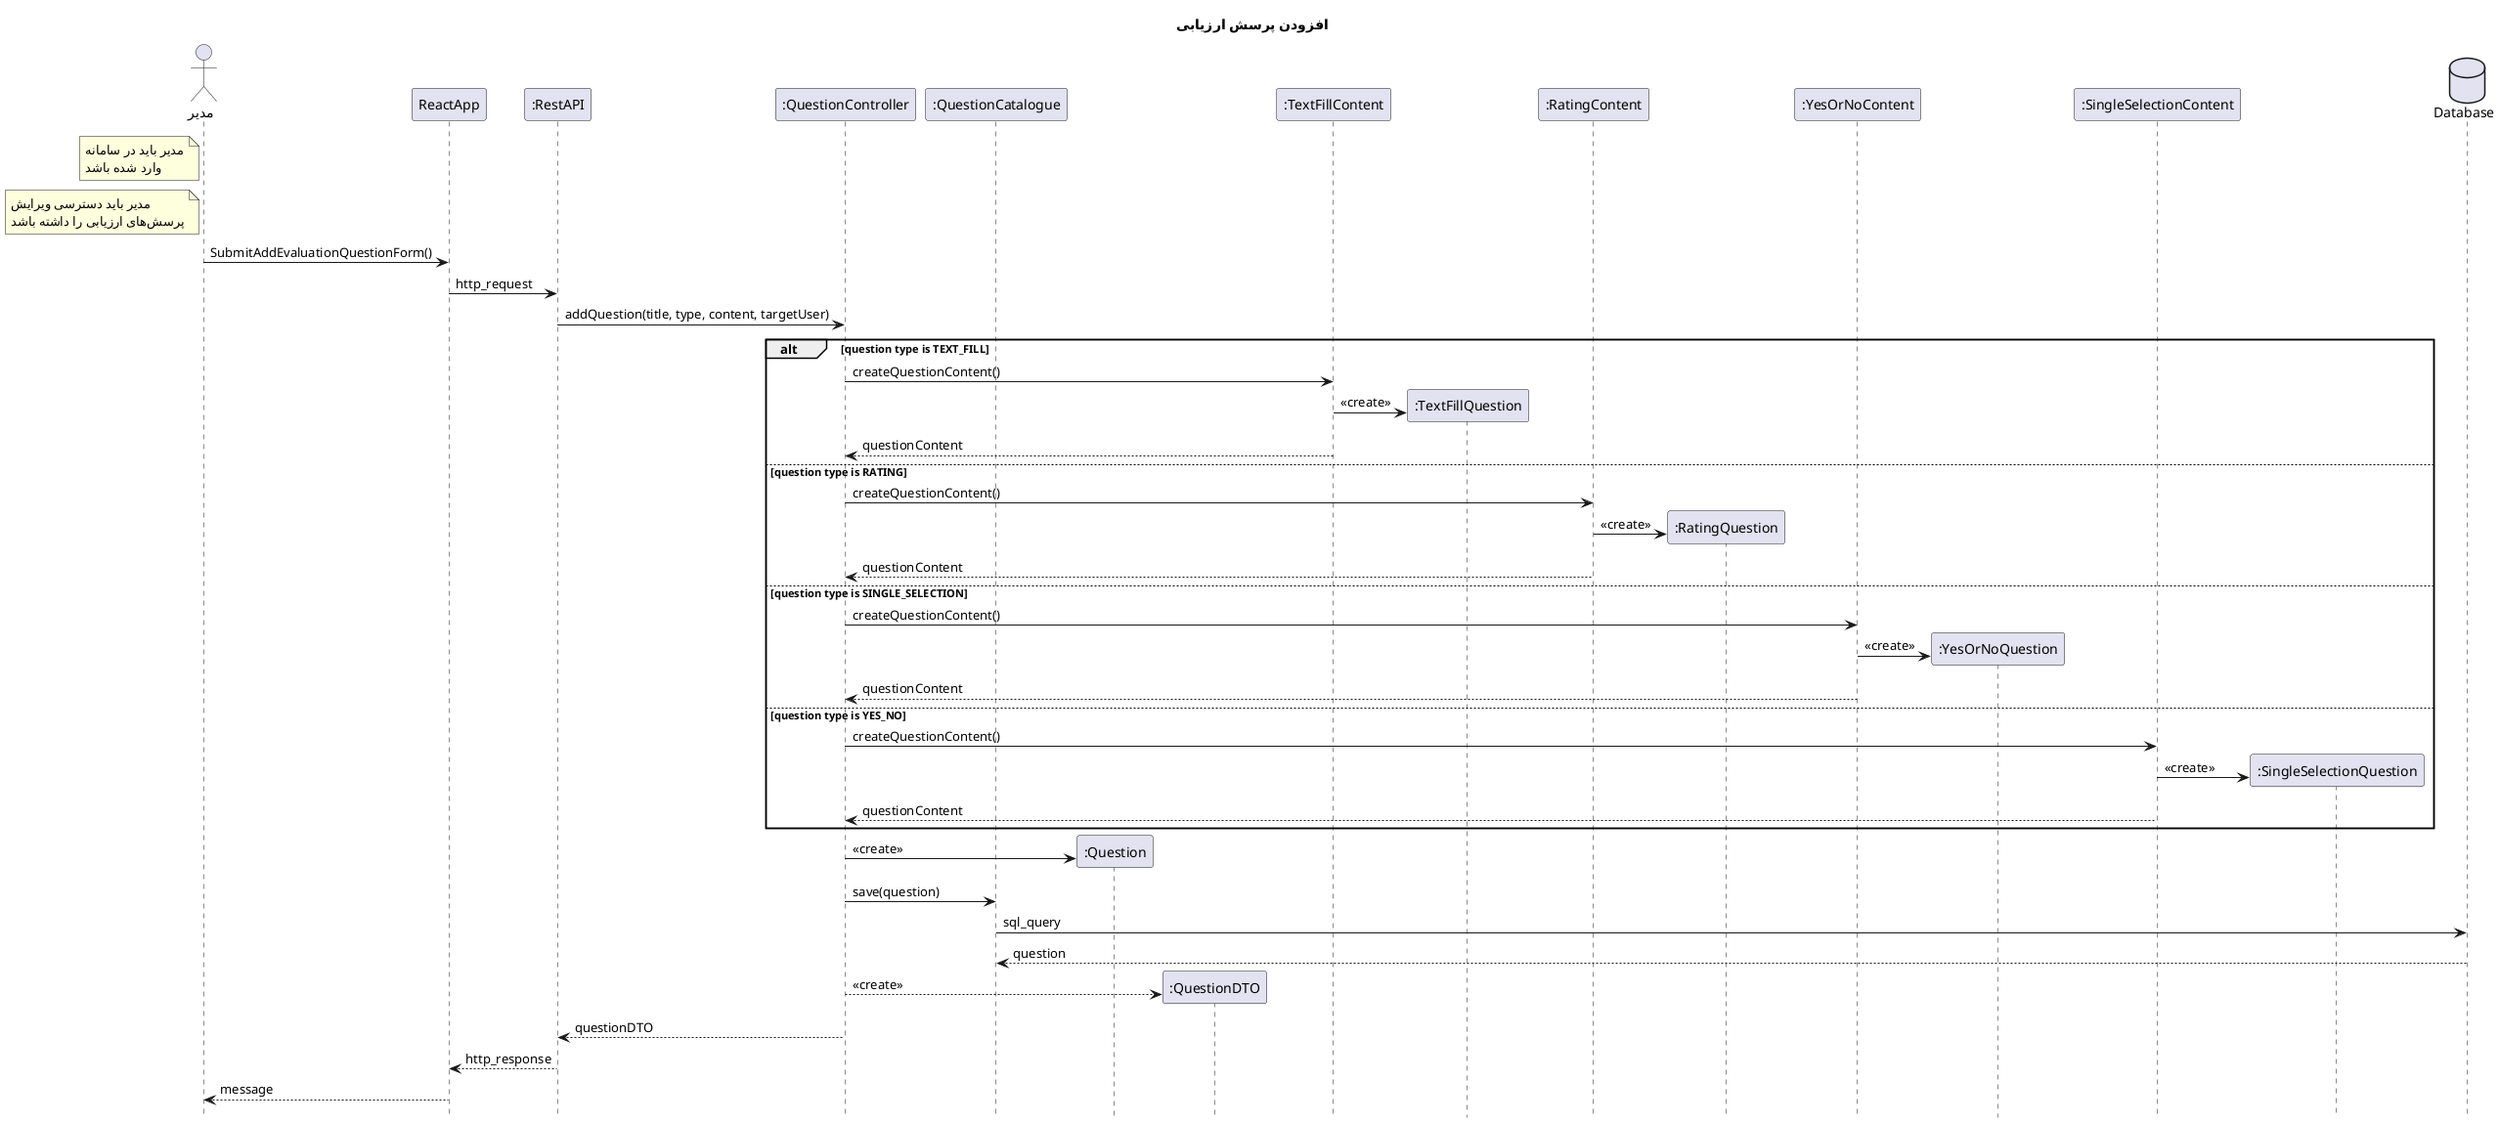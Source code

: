 @startuml AddEvaluationServiceQuestion
hide footbox
title "افزودن پرسش‌ ارزیابی"
actor       "مدیر" as admin
participant ReactApp
participant ":RestAPI" as RestAPI
participant ":QuestionController" as QuestionController
participant ":QuestionCatalogue" as QuestionCatalogue
participant ":Question" as Question
participant ":QuestionDTO" as QuestionDTO
participant ":TextFillContent" as TextFillContent
participant ":TextFillQuestion" as TextFillQuestion
participant ":RatingContent" as RatingContent
participant ":RatingQuestion" as RatingQuestion
participant ":YesOrNoContent" as YesOrNoContent
participant ":YesOrNoQuestion" as YesOrNoQuestion
participant ":SingleSelectionContent" as SingleSelectionContent
participant ":SingleSelectionQuestion" as SingleSelectionQuestion
database Database
note left of admin
    مدیر باید در سامانه
    وارد شده باشد
end note
note left of admin
    مدیر باید دسترسی ویرایش
    پرسش‌های ارزیابی را داشته باشد
end note

admin -> ReactApp: SubmitAddEvaluationQuestionForm()
ReactApp -> RestAPI: http_request
RestAPI -> QuestionController: addQuestion(title, type, content, targetUser)

alt question type is TEXT_FILL

    QuestionController -> TextFillContent: createQuestionContent()
    TextFillContent -> TextFillQuestion **: <<create>>
    TextFillContent --> QuestionController: questionContent

else question type is RATING

    QuestionController -> RatingContent: createQuestionContent()
    RatingContent -> RatingQuestion **: <<create>>
    RatingContent --> QuestionController: questionContent

else question type is SINGLE_SELECTION

    QuestionController -> YesOrNoContent: createQuestionContent()
    YesOrNoContent -> YesOrNoQuestion **: <<create>>
    YesOrNoContent --> QuestionController: questionContent

else question type is YES_NO

    QuestionController -> SingleSelectionContent: createQuestionContent()
    SingleSelectionContent -> SingleSelectionQuestion **: <<create>>
    SingleSelectionContent --> QuestionController: questionContent

end

QuestionController -> Question **: <<create>>
QuestionController -> QuestionCatalogue: save(question)
QuestionCatalogue -> Database: sql_query
return question
QuestionController --> QuestionDTO **: <<create>>
QuestionController --> RestAPI: questionDTO
RestAPI --> ReactApp: http_response
ReactApp --> admin: message
@enduml